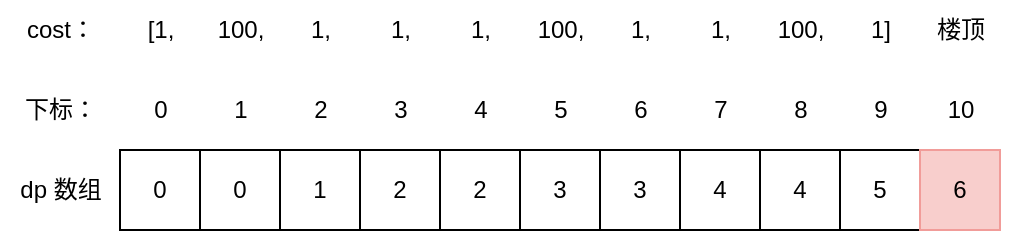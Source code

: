 <mxfile version="24.7.17">
  <diagram name="第 1 页" id="5rscuwp2UmuBaIBXvmoB">
    <mxGraphModel dx="954" dy="727" grid="1" gridSize="10" guides="1" tooltips="1" connect="1" arrows="1" fold="1" page="1" pageScale="1" pageWidth="827" pageHeight="1169" math="0" shadow="0">
      <root>
        <mxCell id="0" />
        <mxCell id="1" parent="0" />
        <mxCell id="qCXH3PoeBzyFiYjDhX94-1" value="0" style="whiteSpace=wrap;html=1;aspect=fixed;" vertex="1" parent="1">
          <mxGeometry x="160" y="160" width="40" height="40" as="geometry" />
        </mxCell>
        <mxCell id="qCXH3PoeBzyFiYjDhX94-2" value="0" style="whiteSpace=wrap;html=1;aspect=fixed;" vertex="1" parent="1">
          <mxGeometry x="200" y="160" width="40" height="40" as="geometry" />
        </mxCell>
        <mxCell id="qCXH3PoeBzyFiYjDhX94-3" value="1" style="whiteSpace=wrap;html=1;aspect=fixed;" vertex="1" parent="1">
          <mxGeometry x="240" y="160" width="40" height="40" as="geometry" />
        </mxCell>
        <mxCell id="qCXH3PoeBzyFiYjDhX94-4" value="2" style="whiteSpace=wrap;html=1;aspect=fixed;" vertex="1" parent="1">
          <mxGeometry x="280" y="160" width="40" height="40" as="geometry" />
        </mxCell>
        <mxCell id="qCXH3PoeBzyFiYjDhX94-5" value="2" style="whiteSpace=wrap;html=1;aspect=fixed;" vertex="1" parent="1">
          <mxGeometry x="320" y="160" width="40" height="40" as="geometry" />
        </mxCell>
        <mxCell id="qCXH3PoeBzyFiYjDhX94-6" value="3" style="whiteSpace=wrap;html=1;aspect=fixed;" vertex="1" parent="1">
          <mxGeometry x="360" y="160" width="40" height="40" as="geometry" />
        </mxCell>
        <mxCell id="qCXH3PoeBzyFiYjDhX94-7" value="3" style="whiteSpace=wrap;html=1;aspect=fixed;" vertex="1" parent="1">
          <mxGeometry x="400" y="160" width="40" height="40" as="geometry" />
        </mxCell>
        <mxCell id="qCXH3PoeBzyFiYjDhX94-8" value="4" style="whiteSpace=wrap;html=1;aspect=fixed;" vertex="1" parent="1">
          <mxGeometry x="440" y="160" width="40" height="40" as="geometry" />
        </mxCell>
        <mxCell id="qCXH3PoeBzyFiYjDhX94-17" value="4" style="whiteSpace=wrap;html=1;aspect=fixed;" vertex="1" parent="1">
          <mxGeometry x="480" y="160" width="40" height="40" as="geometry" />
        </mxCell>
        <mxCell id="qCXH3PoeBzyFiYjDhX94-18" value="5" style="whiteSpace=wrap;html=1;aspect=fixed;" vertex="1" parent="1">
          <mxGeometry x="520" y="160" width="40" height="40" as="geometry" />
        </mxCell>
        <mxCell id="qCXH3PoeBzyFiYjDhX94-19" value="6" style="whiteSpace=wrap;html=1;aspect=fixed;fillColor=#F8CECC;strokeColor=#F19C99;" vertex="1" parent="1">
          <mxGeometry x="560" y="160" width="40" height="40" as="geometry" />
        </mxCell>
        <mxCell id="qCXH3PoeBzyFiYjDhX94-25" value="dp 数组" style="text;html=1;align=center;verticalAlign=middle;resizable=0;points=[];autosize=1;strokeColor=none;fillColor=none;" vertex="1" parent="1">
          <mxGeometry x="100" y="165" width="60" height="30" as="geometry" />
        </mxCell>
        <mxCell id="qCXH3PoeBzyFiYjDhX94-26" value="下标：" style="text;html=1;align=center;verticalAlign=middle;resizable=0;points=[];autosize=1;strokeColor=none;fillColor=none;" vertex="1" parent="1">
          <mxGeometry x="100" y="125" width="60" height="30" as="geometry" />
        </mxCell>
        <mxCell id="qCXH3PoeBzyFiYjDhX94-27" value="cost：" style="text;html=1;align=center;verticalAlign=middle;resizable=0;points=[];autosize=1;strokeColor=none;fillColor=none;" vertex="1" parent="1">
          <mxGeometry x="100" y="85" width="60" height="30" as="geometry" />
        </mxCell>
        <mxCell id="qCXH3PoeBzyFiYjDhX94-28" value="0" style="text;html=1;align=center;verticalAlign=middle;resizable=0;points=[];autosize=1;strokeColor=none;fillColor=none;" vertex="1" parent="1">
          <mxGeometry x="165" y="125" width="30" height="30" as="geometry" />
        </mxCell>
        <mxCell id="qCXH3PoeBzyFiYjDhX94-29" value="2" style="text;html=1;align=center;verticalAlign=middle;resizable=0;points=[];autosize=1;strokeColor=none;fillColor=none;" vertex="1" parent="1">
          <mxGeometry x="245" y="125" width="30" height="30" as="geometry" />
        </mxCell>
        <mxCell id="qCXH3PoeBzyFiYjDhX94-30" value="1" style="text;html=1;align=center;verticalAlign=middle;resizable=0;points=[];autosize=1;strokeColor=none;fillColor=none;" vertex="1" parent="1">
          <mxGeometry x="205" y="125" width="30" height="30" as="geometry" />
        </mxCell>
        <mxCell id="qCXH3PoeBzyFiYjDhX94-31" value="4" style="text;html=1;align=center;verticalAlign=middle;resizable=0;points=[];autosize=1;strokeColor=none;fillColor=none;" vertex="1" parent="1">
          <mxGeometry x="325" y="125" width="30" height="30" as="geometry" />
        </mxCell>
        <mxCell id="qCXH3PoeBzyFiYjDhX94-32" value="3" style="text;html=1;align=center;verticalAlign=middle;resizable=0;points=[];autosize=1;strokeColor=none;fillColor=none;" vertex="1" parent="1">
          <mxGeometry x="285" y="125" width="30" height="30" as="geometry" />
        </mxCell>
        <mxCell id="qCXH3PoeBzyFiYjDhX94-33" value="7" style="text;html=1;align=center;verticalAlign=middle;resizable=0;points=[];autosize=1;strokeColor=none;fillColor=none;" vertex="1" parent="1">
          <mxGeometry x="445" y="125" width="30" height="30" as="geometry" />
        </mxCell>
        <mxCell id="qCXH3PoeBzyFiYjDhX94-34" value="5" style="text;html=1;align=center;verticalAlign=middle;resizable=0;points=[];autosize=1;strokeColor=none;fillColor=none;" vertex="1" parent="1">
          <mxGeometry x="365" y="125" width="30" height="30" as="geometry" />
        </mxCell>
        <mxCell id="qCXH3PoeBzyFiYjDhX94-35" value="6" style="text;html=1;align=center;verticalAlign=middle;resizable=0;points=[];autosize=1;strokeColor=none;fillColor=none;" vertex="1" parent="1">
          <mxGeometry x="405" y="125" width="30" height="30" as="geometry" />
        </mxCell>
        <mxCell id="qCXH3PoeBzyFiYjDhX94-37" value="8" style="text;html=1;align=center;verticalAlign=middle;resizable=0;points=[];autosize=1;strokeColor=none;fillColor=none;" vertex="1" parent="1">
          <mxGeometry x="485" y="125" width="30" height="30" as="geometry" />
        </mxCell>
        <mxCell id="qCXH3PoeBzyFiYjDhX94-38" value="9" style="text;html=1;align=center;verticalAlign=middle;resizable=0;points=[];autosize=1;strokeColor=none;fillColor=none;" vertex="1" parent="1">
          <mxGeometry x="525" y="125" width="30" height="30" as="geometry" />
        </mxCell>
        <mxCell id="qCXH3PoeBzyFiYjDhX94-41" value="10" style="text;html=1;align=center;verticalAlign=middle;resizable=0;points=[];autosize=1;strokeColor=none;fillColor=none;" vertex="1" parent="1">
          <mxGeometry x="560" y="125" width="40" height="30" as="geometry" />
        </mxCell>
        <mxCell id="qCXH3PoeBzyFiYjDhX94-42" value="[1," style="text;html=1;align=center;verticalAlign=middle;resizable=0;points=[];autosize=1;strokeColor=none;fillColor=none;" vertex="1" parent="1">
          <mxGeometry x="160" y="85" width="40" height="30" as="geometry" />
        </mxCell>
        <mxCell id="qCXH3PoeBzyFiYjDhX94-44" value="1," style="text;html=1;align=center;verticalAlign=middle;resizable=0;points=[];autosize=1;strokeColor=none;fillColor=none;" vertex="1" parent="1">
          <mxGeometry x="245" y="85" width="30" height="30" as="geometry" />
        </mxCell>
        <mxCell id="qCXH3PoeBzyFiYjDhX94-45" value="100," style="text;html=1;align=center;verticalAlign=middle;resizable=0;points=[];autosize=1;strokeColor=none;fillColor=none;" vertex="1" parent="1">
          <mxGeometry x="195" y="85" width="50" height="30" as="geometry" />
        </mxCell>
        <mxCell id="qCXH3PoeBzyFiYjDhX94-46" value="1," style="text;html=1;align=center;verticalAlign=middle;resizable=0;points=[];autosize=1;strokeColor=none;fillColor=none;" vertex="1" parent="1">
          <mxGeometry x="325" y="85" width="30" height="30" as="geometry" />
        </mxCell>
        <mxCell id="qCXH3PoeBzyFiYjDhX94-47" value="1," style="text;html=1;align=center;verticalAlign=middle;resizable=0;points=[];autosize=1;strokeColor=none;fillColor=none;" vertex="1" parent="1">
          <mxGeometry x="285" y="85" width="30" height="30" as="geometry" />
        </mxCell>
        <mxCell id="qCXH3PoeBzyFiYjDhX94-48" value="1," style="text;html=1;align=center;verticalAlign=middle;resizable=0;points=[];autosize=1;strokeColor=none;fillColor=none;" vertex="1" parent="1">
          <mxGeometry x="445" y="85" width="30" height="30" as="geometry" />
        </mxCell>
        <mxCell id="qCXH3PoeBzyFiYjDhX94-49" value="100," style="text;html=1;align=center;verticalAlign=middle;resizable=0;points=[];autosize=1;strokeColor=none;fillColor=none;" vertex="1" parent="1">
          <mxGeometry x="355" y="85" width="50" height="30" as="geometry" />
        </mxCell>
        <mxCell id="qCXH3PoeBzyFiYjDhX94-50" value="1," style="text;html=1;align=center;verticalAlign=middle;resizable=0;points=[];autosize=1;strokeColor=none;fillColor=none;" vertex="1" parent="1">
          <mxGeometry x="405" y="85" width="30" height="30" as="geometry" />
        </mxCell>
        <mxCell id="qCXH3PoeBzyFiYjDhX94-51" value="100," style="text;html=1;align=center;verticalAlign=middle;resizable=0;points=[];autosize=1;strokeColor=none;fillColor=none;" vertex="1" parent="1">
          <mxGeometry x="475" y="85" width="50" height="30" as="geometry" />
        </mxCell>
        <mxCell id="qCXH3PoeBzyFiYjDhX94-52" value="1]" style="text;html=1;align=center;verticalAlign=middle;resizable=0;points=[];autosize=1;strokeColor=none;fillColor=none;" vertex="1" parent="1">
          <mxGeometry x="525" y="85" width="30" height="30" as="geometry" />
        </mxCell>
        <mxCell id="qCXH3PoeBzyFiYjDhX94-53" value="楼顶" style="text;html=1;align=center;verticalAlign=middle;resizable=0;points=[];autosize=1;strokeColor=none;fillColor=none;" vertex="1" parent="1">
          <mxGeometry x="555" y="85" width="50" height="30" as="geometry" />
        </mxCell>
      </root>
    </mxGraphModel>
  </diagram>
</mxfile>
